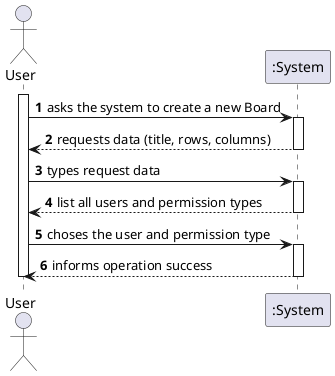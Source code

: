@startuml US3002_SSD

autonumber

actor U as "User"

activate U

U -> ":System" : asks the system to create a new Board
activate ":System"

":System" --> U : requests data (title, rows, columns)
deactivate ":System"

U -> ":System" : types request data
activate ":System"

":System" --> U : list all users and permission types
deactivate ":System"

U -> ":System" : choses the user and permission type
activate ":System"

":System" --> U : informs operation success
deactivate ":System"

deactivate U

@enduml
